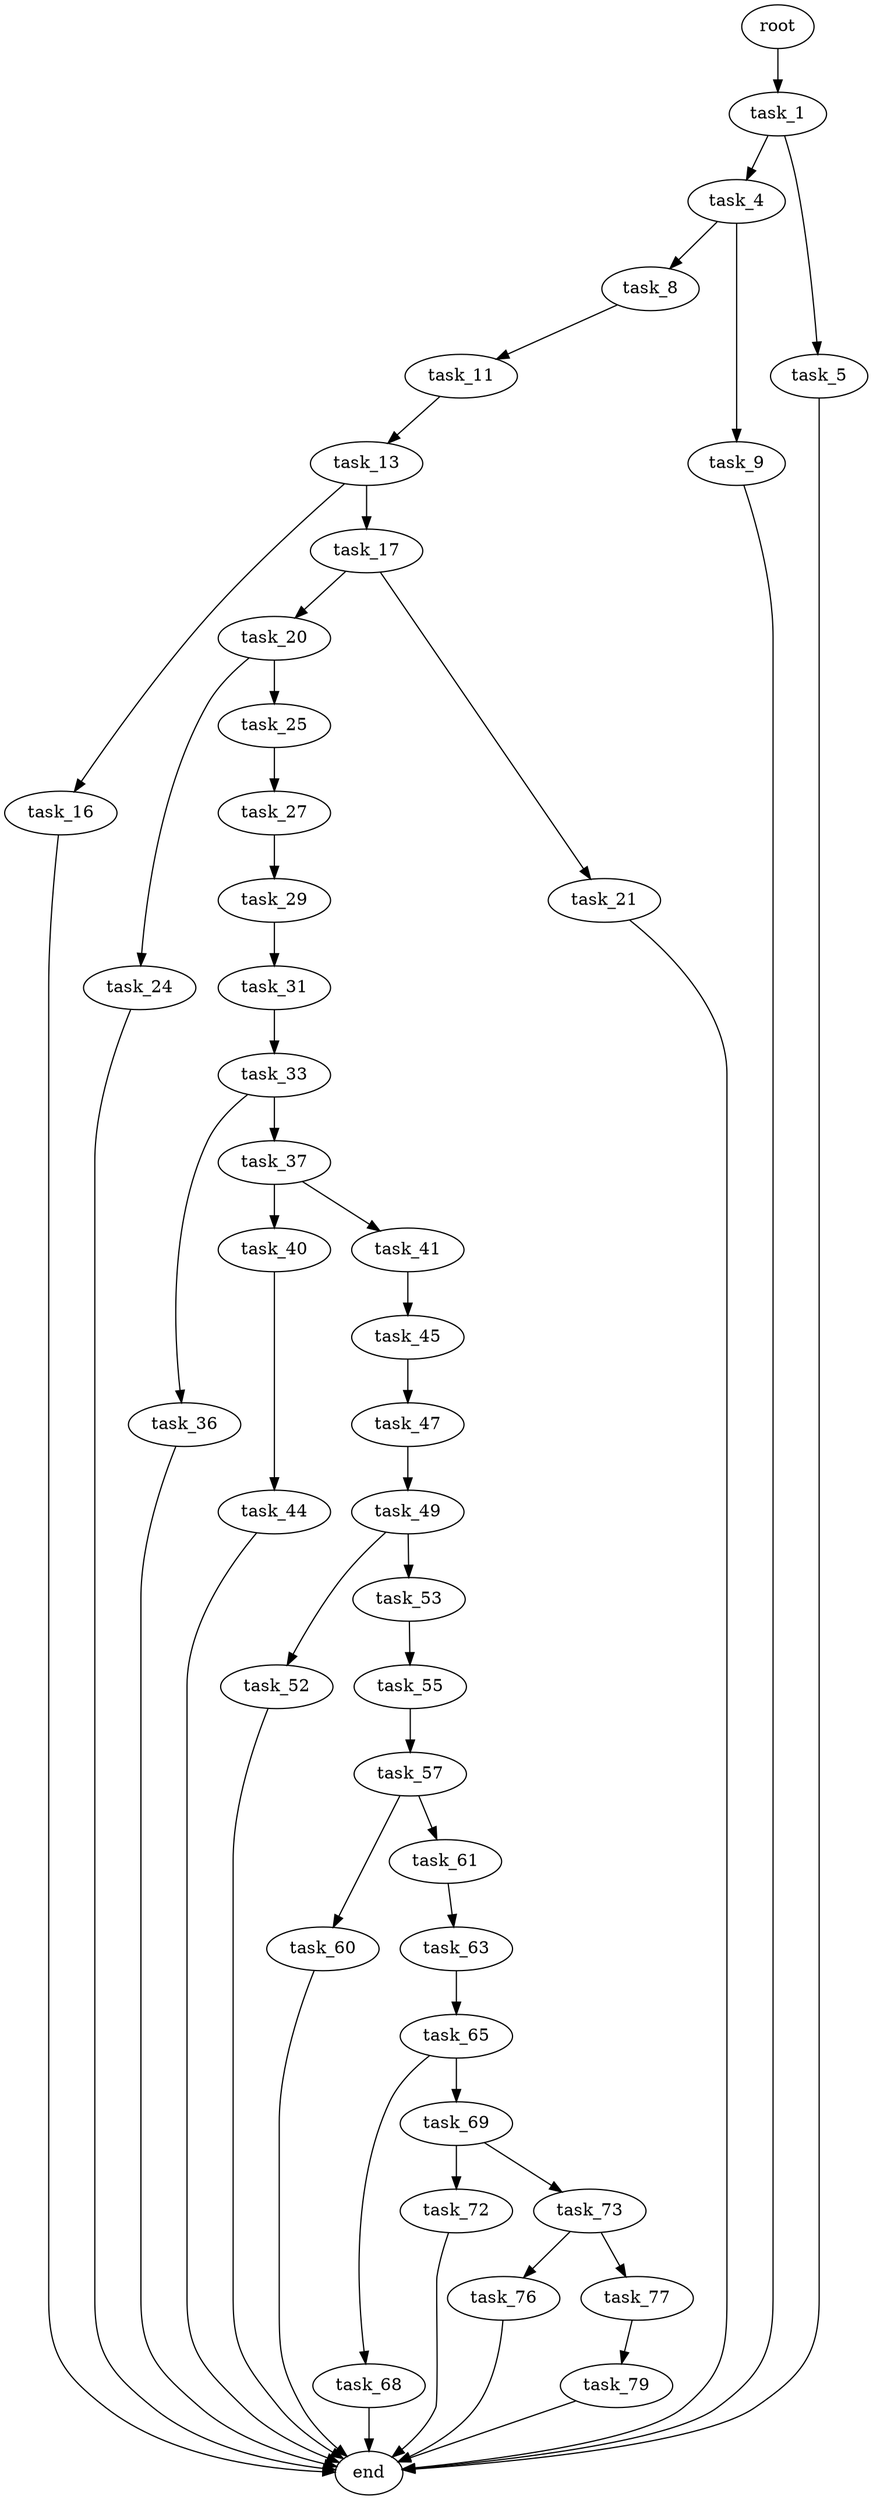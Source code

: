 digraph G {
  root [size="0.000000"];
  task_1 [size="7621602218.000000"];
  task_4 [size="442932538727.000000"];
  task_5 [size="134217728000.000000"];
  task_8 [size="1177554442.000000"];
  task_9 [size="18587204599.000000"];
  task_11 [size="68719476736.000000"];
  task_13 [size="6322337982.000000"];
  task_16 [size="33892121420.000000"];
  task_17 [size="944301373133.000000"];
  task_20 [size="456807544782.000000"];
  task_21 [size="106786741659.000000"];
  task_24 [size="68719476736.000000"];
  task_25 [size="13174144583.000000"];
  task_27 [size="231928233984.000000"];
  task_29 [size="445309044632.000000"];
  task_31 [size="8750071079.000000"];
  task_33 [size="431715721679.000000"];
  task_36 [size="1286023297439.000000"];
  task_37 [size="76483731517.000000"];
  task_40 [size="13835933910.000000"];
  task_41 [size="782757789696.000000"];
  task_44 [size="8589934592.000000"];
  task_45 [size="1073741824000.000000"];
  task_47 [size="41669385389.000000"];
  task_49 [size="711356326460.000000"];
  task_52 [size="22451612207.000000"];
  task_53 [size="253388156221.000000"];
  task_55 [size="253340264881.000000"];
  task_57 [size="285512620264.000000"];
  task_60 [size="1798625325.000000"];
  task_61 [size="17378114053.000000"];
  task_63 [size="10338314028.000000"];
  task_65 [size="368293445632.000000"];
  task_68 [size="259914837945.000000"];
  task_69 [size="8589934592.000000"];
  task_72 [size="1112087201.000000"];
  task_73 [size="682721211454.000000"];
  task_76 [size="342310912230.000000"];
  task_77 [size="10477780711.000000"];
  task_79 [size="1073741824000.000000"];
  end [size="0.000000"];

  root -> task_1 [size="1.000000"];
  task_1 -> task_4 [size="301989888.000000"];
  task_1 -> task_5 [size="301989888.000000"];
  task_4 -> task_8 [size="838860800.000000"];
  task_4 -> task_9 [size="838860800.000000"];
  task_5 -> end [size="1.000000"];
  task_8 -> task_11 [size="134217728.000000"];
  task_9 -> end [size="1.000000"];
  task_11 -> task_13 [size="134217728.000000"];
  task_13 -> task_16 [size="134217728.000000"];
  task_13 -> task_17 [size="134217728.000000"];
  task_16 -> end [size="1.000000"];
  task_17 -> task_20 [size="838860800.000000"];
  task_17 -> task_21 [size="838860800.000000"];
  task_20 -> task_24 [size="411041792.000000"];
  task_20 -> task_25 [size="411041792.000000"];
  task_21 -> end [size="1.000000"];
  task_24 -> end [size="1.000000"];
  task_25 -> task_27 [size="33554432.000000"];
  task_27 -> task_29 [size="301989888.000000"];
  task_29 -> task_31 [size="536870912.000000"];
  task_31 -> task_33 [size="679477248.000000"];
  task_33 -> task_36 [size="411041792.000000"];
  task_33 -> task_37 [size="411041792.000000"];
  task_36 -> end [size="1.000000"];
  task_37 -> task_40 [size="75497472.000000"];
  task_37 -> task_41 [size="75497472.000000"];
  task_40 -> task_44 [size="679477248.000000"];
  task_41 -> task_45 [size="679477248.000000"];
  task_44 -> end [size="1.000000"];
  task_45 -> task_47 [size="838860800.000000"];
  task_47 -> task_49 [size="679477248.000000"];
  task_49 -> task_52 [size="679477248.000000"];
  task_49 -> task_53 [size="679477248.000000"];
  task_52 -> end [size="1.000000"];
  task_53 -> task_55 [size="301989888.000000"];
  task_55 -> task_57 [size="209715200.000000"];
  task_57 -> task_60 [size="411041792.000000"];
  task_57 -> task_61 [size="411041792.000000"];
  task_60 -> end [size="1.000000"];
  task_61 -> task_63 [size="411041792.000000"];
  task_63 -> task_65 [size="301989888.000000"];
  task_65 -> task_68 [size="411041792.000000"];
  task_65 -> task_69 [size="411041792.000000"];
  task_68 -> end [size="1.000000"];
  task_69 -> task_72 [size="33554432.000000"];
  task_69 -> task_73 [size="33554432.000000"];
  task_72 -> end [size="1.000000"];
  task_73 -> task_76 [size="679477248.000000"];
  task_73 -> task_77 [size="679477248.000000"];
  task_76 -> end [size="1.000000"];
  task_77 -> task_79 [size="301989888.000000"];
  task_79 -> end [size="1.000000"];
}

